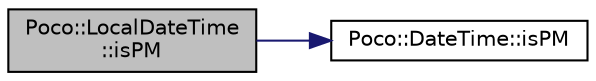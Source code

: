 digraph "Poco::LocalDateTime::isPM"
{
 // LATEX_PDF_SIZE
  edge [fontname="Helvetica",fontsize="10",labelfontname="Helvetica",labelfontsize="10"];
  node [fontname="Helvetica",fontsize="10",shape=record];
  rankdir="LR";
  Node1 [label="Poco::LocalDateTime\l::isPM",height=0.2,width=0.4,color="black", fillcolor="grey75", style="filled", fontcolor="black",tooltip="Returns true if hour < 12;."];
  Node1 -> Node2 [color="midnightblue",fontsize="10",style="solid"];
  Node2 [label="Poco::DateTime::isPM",height=0.2,width=0.4,color="black", fillcolor="white", style="filled",URL="$classPoco_1_1DateTime.html#a5cccdc70c7794d06b3a860b2ece7320c",tooltip="Returns true if hour < 12;."];
}
